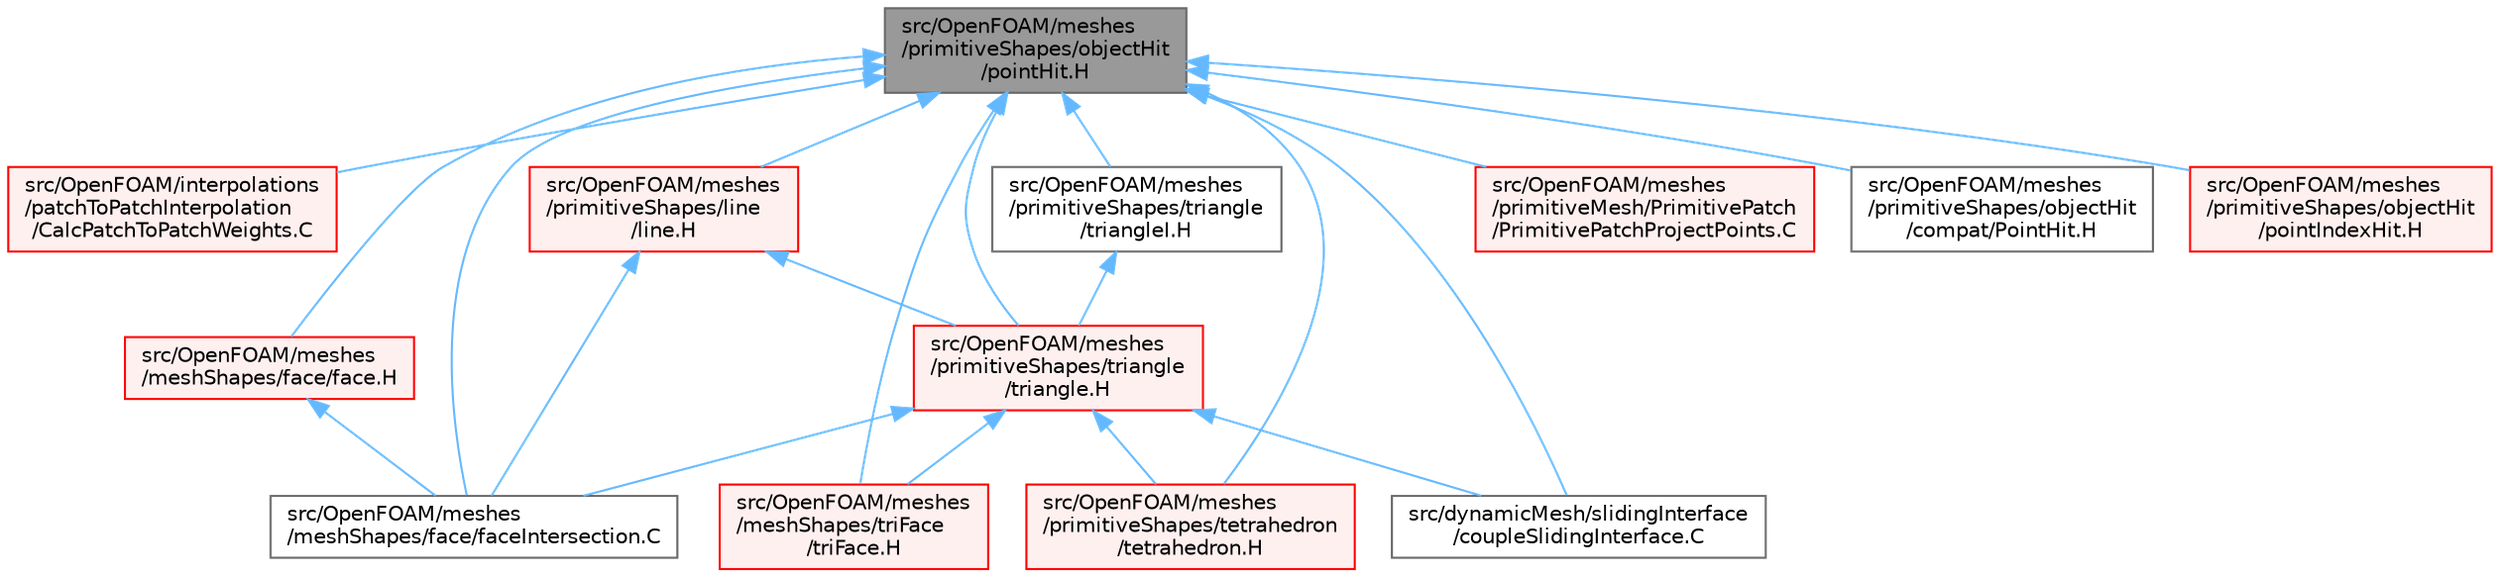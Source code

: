 digraph "src/OpenFOAM/meshes/primitiveShapes/objectHit/pointHit.H"
{
 // LATEX_PDF_SIZE
  bgcolor="transparent";
  edge [fontname=Helvetica,fontsize=10,labelfontname=Helvetica,labelfontsize=10];
  node [fontname=Helvetica,fontsize=10,shape=box,height=0.2,width=0.4];
  Node1 [id="Node000001",label="src/OpenFOAM/meshes\l/primitiveShapes/objectHit\l/pointHit.H",height=0.2,width=0.4,color="gray40", fillcolor="grey60", style="filled", fontcolor="black",tooltip=" "];
  Node1 -> Node2 [id="edge1_Node000001_Node000002",dir="back",color="steelblue1",style="solid",tooltip=" "];
  Node2 [id="Node000002",label="src/OpenFOAM/interpolations\l/patchToPatchInterpolation\l/CalcPatchToPatchWeights.C",height=0.2,width=0.4,color="red", fillcolor="#FFF0F0", style="filled",URL="$CalcPatchToPatchWeights_8C.html",tooltip=" "];
  Node1 -> Node4 [id="edge2_Node000001_Node000004",dir="back",color="steelblue1",style="solid",tooltip=" "];
  Node4 [id="Node000004",label="src/OpenFOAM/meshes\l/meshShapes/face/face.H",height=0.2,width=0.4,color="red", fillcolor="#FFF0F0", style="filled",URL="$face_8H.html",tooltip=" "];
  Node4 -> Node3771 [id="edge3_Node000004_Node003771",dir="back",color="steelblue1",style="solid",tooltip=" "];
  Node3771 [id="Node003771",label="src/OpenFOAM/meshes\l/meshShapes/face/faceIntersection.C",height=0.2,width=0.4,color="grey40", fillcolor="white", style="filled",URL="$faceIntersection_8C.html",tooltip=" "];
  Node1 -> Node3771 [id="edge4_Node000001_Node003771",dir="back",color="steelblue1",style="solid",tooltip=" "];
  Node1 -> Node3983 [id="edge5_Node000001_Node003983",dir="back",color="steelblue1",style="solid",tooltip=" "];
  Node3983 [id="Node003983",label="src/OpenFOAM/meshes\l/meshShapes/triFace\l/triFace.H",height=0.2,width=0.4,color="red", fillcolor="#FFF0F0", style="filled",URL="$triFace_8H.html",tooltip=" "];
  Node1 -> Node5157 [id="edge6_Node000001_Node005157",dir="back",color="steelblue1",style="solid",tooltip=" "];
  Node5157 [id="Node005157",label="src/OpenFOAM/meshes\l/primitiveMesh/PrimitivePatch\l/PrimitivePatchProjectPoints.C",height=0.2,width=0.4,color="red", fillcolor="#FFF0F0", style="filled",URL="$PrimitivePatchProjectPoints_8C.html",tooltip="For every point on the patch find the closest face on the target side. Return a target face label for..."];
  Node1 -> Node5158 [id="edge7_Node000001_Node005158",dir="back",color="steelblue1",style="solid",tooltip=" "];
  Node5158 [id="Node005158",label="src/OpenFOAM/meshes\l/primitiveShapes/line\l/line.H",height=0.2,width=0.4,color="red", fillcolor="#FFF0F0", style="filled",URL="$line_8H.html",tooltip=" "];
  Node5158 -> Node3771 [id="edge8_Node005158_Node003771",dir="back",color="steelblue1",style="solid",tooltip=" "];
  Node5158 -> Node3982 [id="edge9_Node005158_Node003982",dir="back",color="steelblue1",style="solid",tooltip=" "];
  Node3982 [id="Node003982",label="src/OpenFOAM/meshes\l/primitiveShapes/triangle\l/triangle.H",height=0.2,width=0.4,color="red", fillcolor="#FFF0F0", style="filled",URL="$triangle_8H.html",tooltip=" "];
  Node3982 -> Node3771 [id="edge10_Node003982_Node003771",dir="back",color="steelblue1",style="solid",tooltip=" "];
  Node3982 -> Node3983 [id="edge11_Node003982_Node003983",dir="back",color="steelblue1",style="solid",tooltip=" "];
  Node3982 -> Node3967 [id="edge12_Node003982_Node003967",dir="back",color="steelblue1",style="solid",tooltip=" "];
  Node3967 [id="Node003967",label="src/OpenFOAM/meshes\l/primitiveShapes/tetrahedron\l/tetrahedron.H",height=0.2,width=0.4,color="red", fillcolor="#FFF0F0", style="filled",URL="$tetrahedron_8H.html",tooltip=" "];
  Node3982 -> Node1075 [id="edge13_Node003982_Node001075",dir="back",color="steelblue1",style="solid",tooltip=" "];
  Node1075 [id="Node001075",label="src/dynamicMesh/slidingInterface\l/coupleSlidingInterface.C",height=0.2,width=0.4,color="grey40", fillcolor="white", style="filled",URL="$coupleSlidingInterface_8C.html",tooltip=" "];
  Node1 -> Node5208 [id="edge14_Node000001_Node005208",dir="back",color="steelblue1",style="solid",tooltip=" "];
  Node5208 [id="Node005208",label="src/OpenFOAM/meshes\l/primitiveShapes/objectHit\l/compat/PointHit.H",height=0.2,width=0.4,color="grey40", fillcolor="white", style="filled",URL="$PointHit_8H.html",tooltip=" "];
  Node1 -> Node5209 [id="edge15_Node000001_Node005209",dir="back",color="steelblue1",style="solid",tooltip=" "];
  Node5209 [id="Node005209",label="src/OpenFOAM/meshes\l/primitiveShapes/objectHit\l/pointIndexHit.H",height=0.2,width=0.4,color="red", fillcolor="#FFF0F0", style="filled",URL="$pointIndexHit_8H.html",tooltip=" "];
  Node1 -> Node3967 [id="edge16_Node000001_Node003967",dir="back",color="steelblue1",style="solid",tooltip=" "];
  Node1 -> Node3982 [id="edge17_Node000001_Node003982",dir="back",color="steelblue1",style="solid",tooltip=" "];
  Node1 -> Node5214 [id="edge18_Node000001_Node005214",dir="back",color="steelblue1",style="solid",tooltip=" "];
  Node5214 [id="Node005214",label="src/OpenFOAM/meshes\l/primitiveShapes/triangle\l/triangleI.H",height=0.2,width=0.4,color="grey40", fillcolor="white", style="filled",URL="$triangleI_8H.html",tooltip=" "];
  Node5214 -> Node3982 [id="edge19_Node005214_Node003982",dir="back",color="steelblue1",style="solid",tooltip=" "];
  Node1 -> Node1075 [id="edge20_Node000001_Node001075",dir="back",color="steelblue1",style="solid",tooltip=" "];
}
